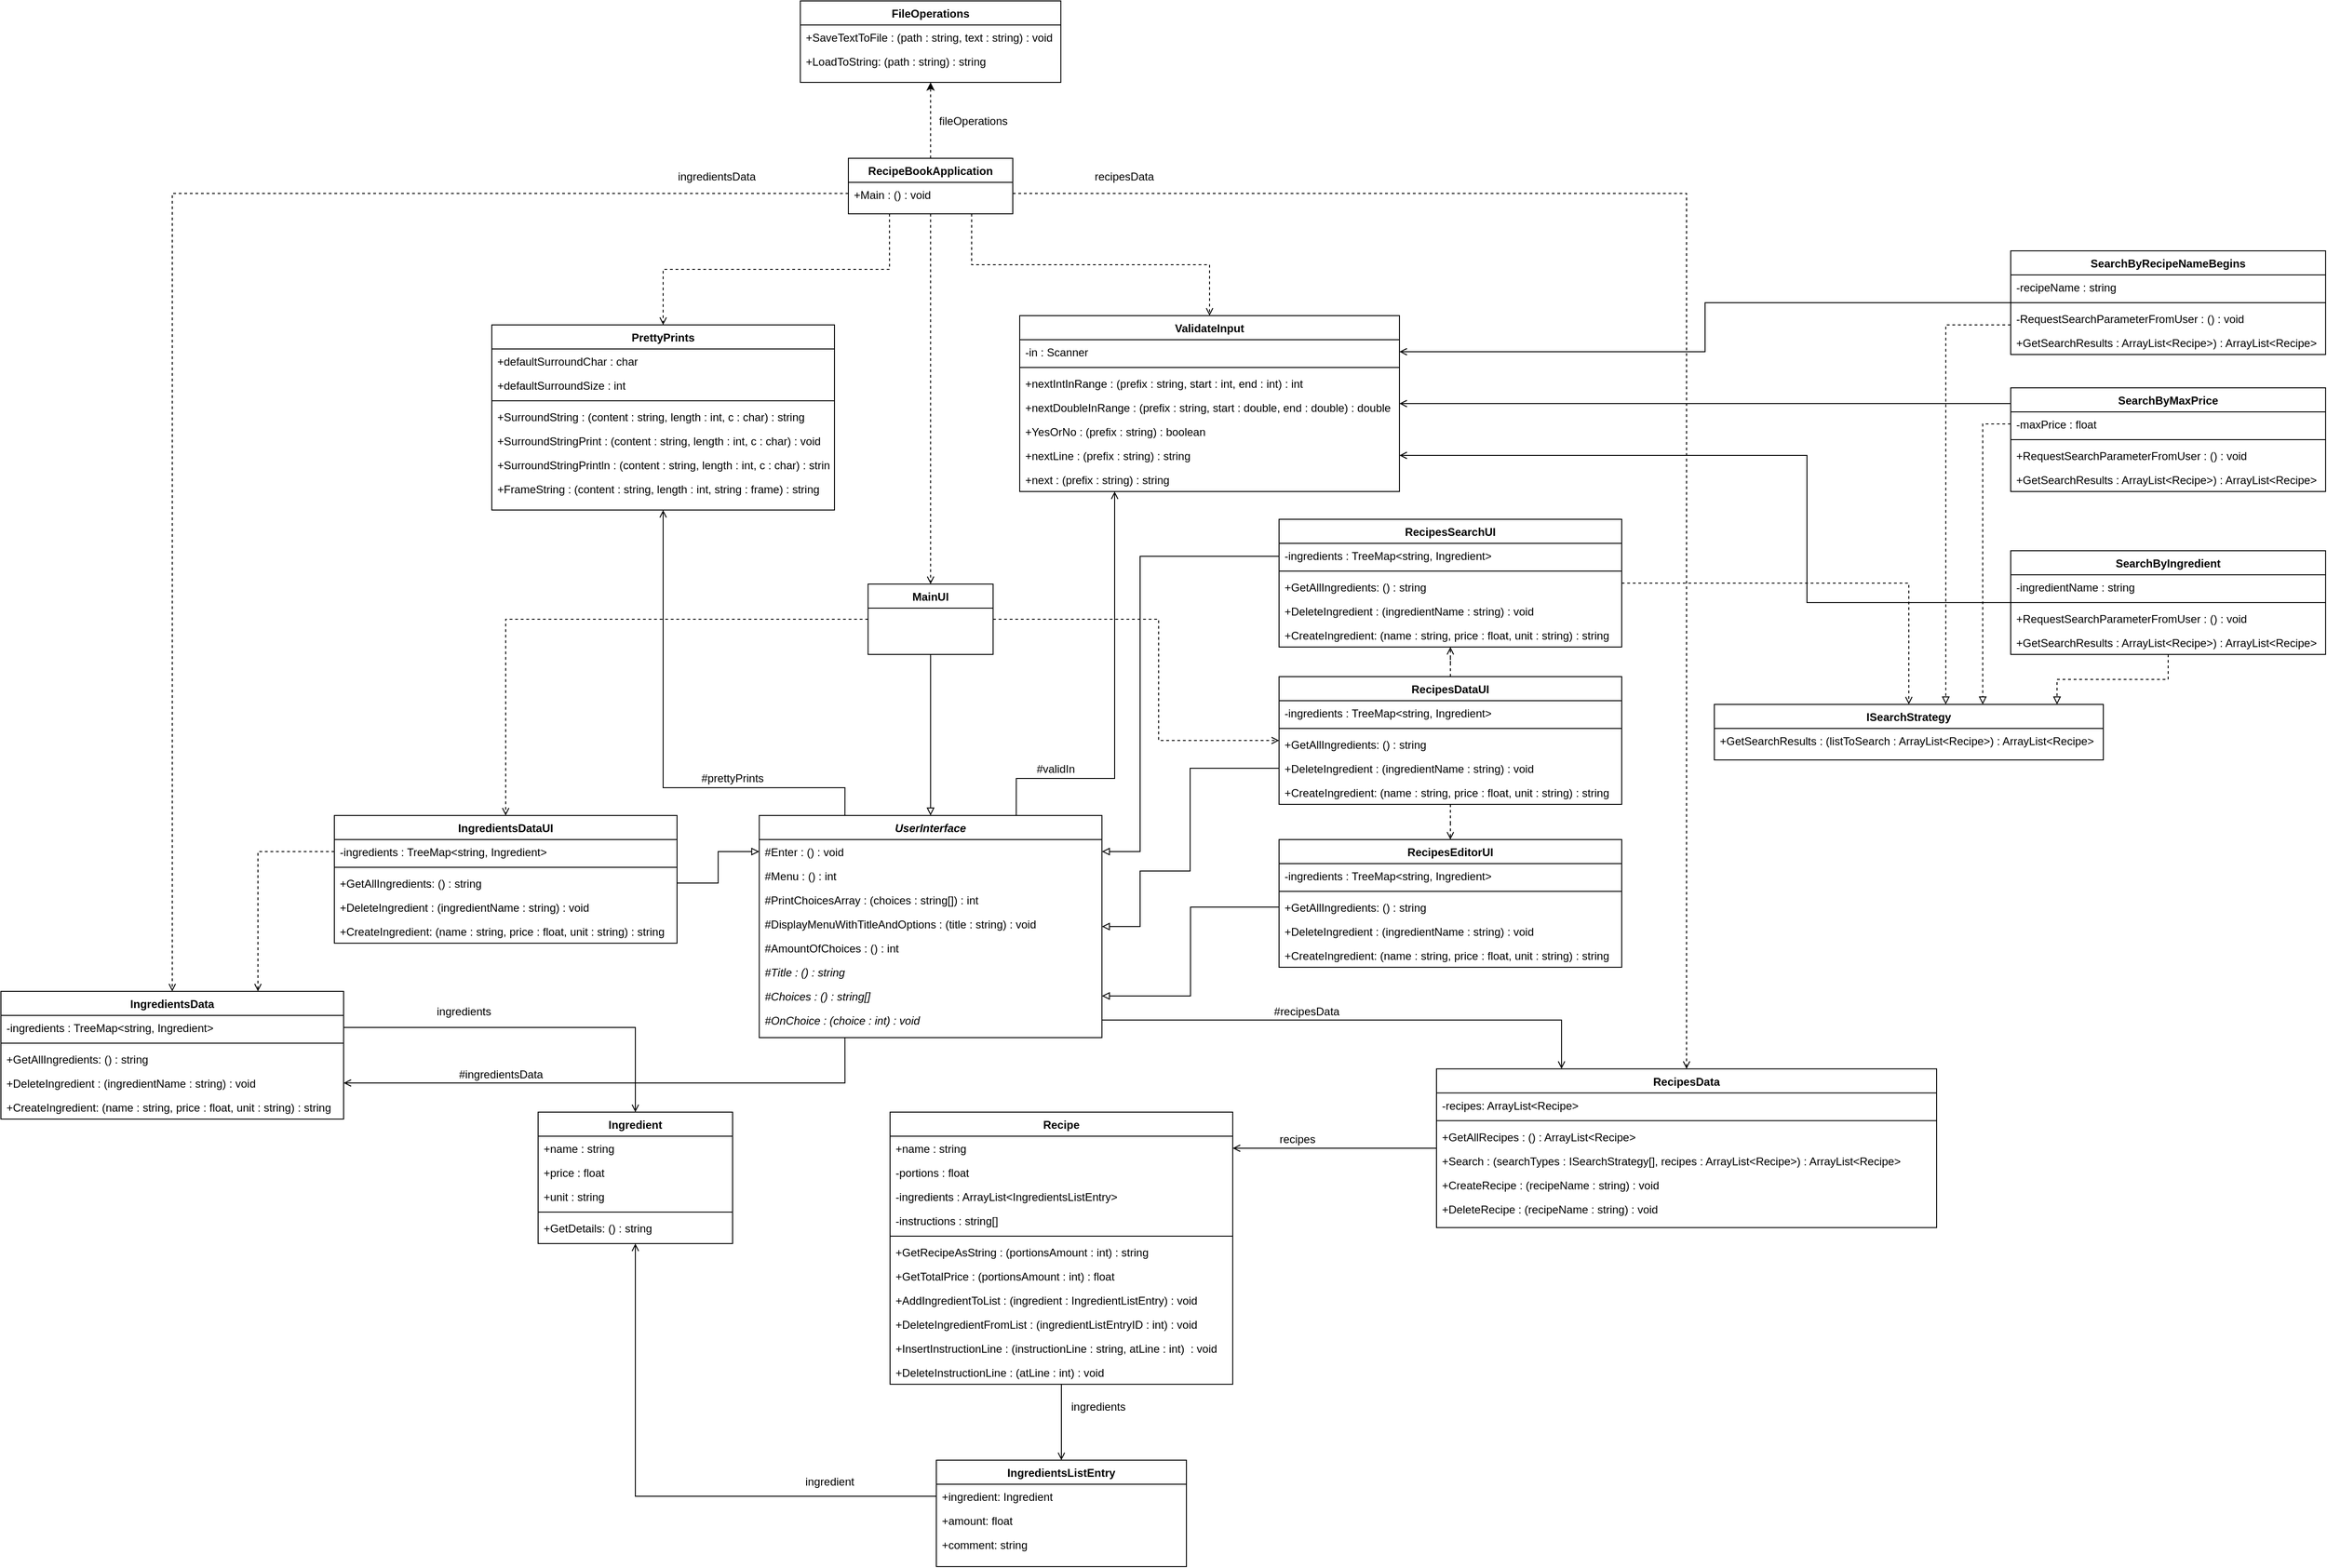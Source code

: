 <mxfile version="13.7.9" type="device"><diagram id="C5RBs43oDa-KdzZeNtuy" name="Page-1"><mxGraphModel dx="1673" dy="2136" grid="1" gridSize="10" guides="1" tooltips="1" connect="1" arrows="1" fold="1" page="1" pageScale="1" pageWidth="827" pageHeight="1169" math="0" shadow="0"><root><mxCell id="WIyWlLk6GJQsqaUBKTNV-0"/><mxCell id="WIyWlLk6GJQsqaUBKTNV-1" parent="WIyWlLk6GJQsqaUBKTNV-0"/><mxCell id="rEb_3e4cBhlZiOOhZE0I-47" style="edgeStyle=orthogonalEdgeStyle;rounded=0;orthogonalLoop=1;jettySize=auto;html=1;exitX=0;exitY=0.5;exitDx=0;exitDy=0;entryX=0.5;entryY=0;entryDx=0;entryDy=0;fontColor=#000000;endArrow=open;endFill=0;dashed=1;" parent="WIyWlLk6GJQsqaUBKTNV-1" source="rEb_3e4cBhlZiOOhZE0I-67" target="rEb_3e4cBhlZiOOhZE0I-20" edge="1"><mxGeometry relative="1" as="geometry"><mxPoint x="1442.5" y="-31" as="sourcePoint"/></mxGeometry></mxCell><mxCell id="rEb_3e4cBhlZiOOhZE0I-48" style="edgeStyle=orthogonalEdgeStyle;rounded=0;orthogonalLoop=1;jettySize=auto;html=1;exitX=1;exitY=0.5;exitDx=0;exitDy=0;entryX=0.5;entryY=0;entryDx=0;entryDy=0;fontColor=#000000;endArrow=open;endFill=0;dashed=1;" parent="WIyWlLk6GJQsqaUBKTNV-1" source="rEb_3e4cBhlZiOOhZE0I-67" target="rEb_3e4cBhlZiOOhZE0I-28" edge="1"><mxGeometry relative="1" as="geometry"><mxPoint x="1882.5" y="-5" as="sourcePoint"/></mxGeometry></mxCell><mxCell id="rEb_3e4cBhlZiOOhZE0I-58" style="edgeStyle=orthogonalEdgeStyle;rounded=0;orthogonalLoop=1;jettySize=auto;html=1;exitX=0.5;exitY=1;exitDx=0;exitDy=0;fontColor=#000000;entryX=0.5;entryY=0;entryDx=0;entryDy=0;endArrow=open;endFill=0;" parent="WIyWlLk6GJQsqaUBKTNV-1" source="rEb_3e4cBhlZiOOhZE0I-37" target="rEb_3e4cBhlZiOOhZE0I-50" edge="1"><mxGeometry relative="1" as="geometry"><mxPoint x="1780.235" y="1242" as="targetPoint"/></mxGeometry></mxCell><mxCell id="rEb_3e4cBhlZiOOhZE0I-59" style="edgeStyle=orthogonalEdgeStyle;rounded=0;orthogonalLoop=1;jettySize=auto;html=1;exitX=0;exitY=0.5;exitDx=0;exitDy=0;entryX=0.5;entryY=1;entryDx=0;entryDy=0;fontColor=#000000;endArrow=open;endFill=0;" parent="WIyWlLk6GJQsqaUBKTNV-1" source="rEb_3e4cBhlZiOOhZE0I-51" target="rEb_3e4cBhlZiOOhZE0I-11" edge="1"><mxGeometry relative="1" as="geometry"/></mxCell><mxCell id="rEb_3e4cBhlZiOOhZE0I-60" style="edgeStyle=orthogonalEdgeStyle;rounded=0;orthogonalLoop=1;jettySize=auto;html=1;entryX=1;entryY=0.5;entryDx=0;entryDy=0;fontColor=#000000;endArrow=open;endFill=0;exitX=0;exitY=0.5;exitDx=0;exitDy=0;" parent="WIyWlLk6GJQsqaUBKTNV-1" source="rEb_3e4cBhlZiOOhZE0I-28" target="rEb_3e4cBhlZiOOhZE0I-38" edge="1"><mxGeometry relative="1" as="geometry"><mxPoint x="2130" y="1010" as="sourcePoint"/><mxPoint x="2065" y="907.5" as="targetPoint"/></mxGeometry></mxCell><mxCell id="rEb_3e4cBhlZiOOhZE0I-70" value="recipesData" style="text;html=1;strokeColor=none;fillColor=none;align=center;verticalAlign=middle;whiteSpace=wrap;rounded=0;fontColor=#000000;" parent="WIyWlLk6GJQsqaUBKTNV-1" vertex="1"><mxGeometry x="1852.5" y="-50" width="40" height="20" as="geometry"/></mxCell><mxCell id="rEb_3e4cBhlZiOOhZE0I-71" value="ingredientsData" style="text;html=1;strokeColor=none;fillColor=none;align=center;verticalAlign=middle;whiteSpace=wrap;rounded=0;fontColor=#000000;" parent="WIyWlLk6GJQsqaUBKTNV-1" vertex="1"><mxGeometry x="1412.5" y="-50" width="40" height="20" as="geometry"/></mxCell><mxCell id="rEb_3e4cBhlZiOOhZE0I-72" style="edgeStyle=orthogonalEdgeStyle;rounded=0;orthogonalLoop=1;jettySize=auto;html=1;exitX=1;exitY=0.5;exitDx=0;exitDy=0;entryX=0.5;entryY=0;entryDx=0;entryDy=0;fontColor=#000000;endArrow=open;endFill=0;" parent="WIyWlLk6GJQsqaUBKTNV-1" source="rEb_3e4cBhlZiOOhZE0I-21" target="rEb_3e4cBhlZiOOhZE0I-11" edge="1"><mxGeometry relative="1" as="geometry"/></mxCell><mxCell id="rEb_3e4cBhlZiOOhZE0I-73" value="ingredients" style="text;html=1;strokeColor=none;fillColor=none;align=center;verticalAlign=middle;whiteSpace=wrap;rounded=0;fontColor=#000000;" parent="WIyWlLk6GJQsqaUBKTNV-1" vertex="1"><mxGeometry x="1140" y="852" width="40" height="20" as="geometry"/></mxCell><mxCell id="rEb_3e4cBhlZiOOhZE0I-74" value="ingredient" style="text;html=1;strokeColor=none;fillColor=none;align=center;verticalAlign=middle;whiteSpace=wrap;rounded=0;fontColor=#000000;" parent="WIyWlLk6GJQsqaUBKTNV-1" vertex="1"><mxGeometry x="1535" y="1360" width="40" height="20" as="geometry"/></mxCell><mxCell id="rEb_3e4cBhlZiOOhZE0I-81" value="recipes" style="text;html=1;strokeColor=none;fillColor=none;align=center;verticalAlign=middle;whiteSpace=wrap;rounded=0;fontColor=#000000;" parent="WIyWlLk6GJQsqaUBKTNV-1" vertex="1"><mxGeometry x="2040" y="990" width="40" height="20" as="geometry"/></mxCell><mxCell id="rEb_3e4cBhlZiOOhZE0I-82" value="ingredients" style="text;html=1;strokeColor=none;fillColor=none;align=center;verticalAlign=middle;whiteSpace=wrap;rounded=0;fontColor=#000000;" parent="WIyWlLk6GJQsqaUBKTNV-1" vertex="1"><mxGeometry x="1825" y="1278.5" width="40" height="20" as="geometry"/></mxCell><mxCell id="rEb_3e4cBhlZiOOhZE0I-20" value="IngredientsData" style="swimlane;fontStyle=1;align=center;verticalAlign=top;childLayout=stackLayout;horizontal=1;startSize=26;horizontalStack=0;resizeParent=1;resizeLast=0;collapsible=1;marginBottom=0;rounded=0;shadow=0;strokeWidth=1;" parent="WIyWlLk6GJQsqaUBKTNV-1" vertex="1"><mxGeometry x="660" y="840" width="370" height="138" as="geometry"><mxRectangle x="230" y="140" width="160" height="26" as="alternateBounds"/></mxGeometry></mxCell><mxCell id="rEb_3e4cBhlZiOOhZE0I-21" value="-ingredients : TreeMap&lt;string, Ingredient&gt;" style="text;align=left;verticalAlign=top;spacingLeft=4;spacingRight=4;overflow=hidden;rotatable=0;points=[[0,0.5],[1,0.5]];portConstraint=eastwest;rounded=0;shadow=0;html=0;" parent="rEb_3e4cBhlZiOOhZE0I-20" vertex="1"><mxGeometry y="26" width="370" height="26" as="geometry"/></mxCell><mxCell id="rEb_3e4cBhlZiOOhZE0I-24" value="" style="line;html=1;strokeWidth=1;align=left;verticalAlign=middle;spacingTop=-1;spacingLeft=3;spacingRight=3;rotatable=0;labelPosition=right;points=[];portConstraint=eastwest;" parent="rEb_3e4cBhlZiOOhZE0I-20" vertex="1"><mxGeometry y="52" width="370" height="8" as="geometry"/></mxCell><mxCell id="rEb_3e4cBhlZiOOhZE0I-25" value="+GetAllIngredients: () : string" style="text;align=left;verticalAlign=top;spacingLeft=4;spacingRight=4;overflow=hidden;rotatable=0;points=[[0,0.5],[1,0.5]];portConstraint=eastwest;rounded=0;shadow=0;html=0;" parent="rEb_3e4cBhlZiOOhZE0I-20" vertex="1"><mxGeometry y="60" width="370" height="26" as="geometry"/></mxCell><mxCell id="rEb_3e4cBhlZiOOhZE0I-26" value="+DeleteIngredient : (ingredientName : string) : void" style="text;align=left;verticalAlign=top;spacingLeft=4;spacingRight=4;overflow=hidden;rotatable=0;points=[[0,0.5],[1,0.5]];portConstraint=eastwest;rounded=0;shadow=0;html=0;" parent="rEb_3e4cBhlZiOOhZE0I-20" vertex="1"><mxGeometry y="86" width="370" height="26" as="geometry"/></mxCell><mxCell id="1HIF1MYtjE7DCyzloHpC-0" value="+CreateIngredient: (name : string, price : float, unit : string) : string" style="text;align=left;verticalAlign=top;spacingLeft=4;spacingRight=4;overflow=hidden;rotatable=0;points=[[0,0.5],[1,0.5]];portConstraint=eastwest;rounded=0;shadow=0;html=0;" parent="rEb_3e4cBhlZiOOhZE0I-20" vertex="1"><mxGeometry y="112" width="370" height="26" as="geometry"/></mxCell><mxCell id="dzaVv9NhgaPEuRak2VGy-55" style="edgeStyle=orthogonalEdgeStyle;rounded=0;orthogonalLoop=1;jettySize=auto;html=1;exitX=0.5;exitY=0;exitDx=0;exitDy=0;entryX=0.5;entryY=1;entryDx=0;entryDy=0;dashed=1;" edge="1" parent="WIyWlLk6GJQsqaUBKTNV-1" source="rEb_3e4cBhlZiOOhZE0I-0" target="dzaVv9NhgaPEuRak2VGy-1"><mxGeometry relative="1" as="geometry"/></mxCell><mxCell id="dzaVv9NhgaPEuRak2VGy-57" style="edgeStyle=orthogonalEdgeStyle;rounded=0;orthogonalLoop=1;jettySize=auto;html=1;exitX=0.25;exitY=1;exitDx=0;exitDy=0;entryX=0.5;entryY=0;entryDx=0;entryDy=0;dashed=1;endArrow=open;endFill=0;" edge="1" parent="WIyWlLk6GJQsqaUBKTNV-1" source="rEb_3e4cBhlZiOOhZE0I-0" target="dzaVv9NhgaPEuRak2VGy-13"><mxGeometry relative="1" as="geometry"/></mxCell><mxCell id="dzaVv9NhgaPEuRak2VGy-58" style="edgeStyle=orthogonalEdgeStyle;rounded=0;orthogonalLoop=1;jettySize=auto;html=1;exitX=0.75;exitY=1;exitDx=0;exitDy=0;entryX=0.5;entryY=0;entryDx=0;entryDy=0;dashed=1;endArrow=open;endFill=0;" edge="1" parent="WIyWlLk6GJQsqaUBKTNV-1" source="rEb_3e4cBhlZiOOhZE0I-0" target="dzaVv9NhgaPEuRak2VGy-7"><mxGeometry relative="1" as="geometry"/></mxCell><mxCell id="dzaVv9NhgaPEuRak2VGy-61" style="edgeStyle=orthogonalEdgeStyle;rounded=0;orthogonalLoop=1;jettySize=auto;html=1;exitX=0.5;exitY=1;exitDx=0;exitDy=0;entryX=0.5;entryY=0;entryDx=0;entryDy=0;dashed=1;endArrow=open;endFill=0;" edge="1" parent="WIyWlLk6GJQsqaUBKTNV-1" source="rEb_3e4cBhlZiOOhZE0I-0" target="dzaVv9NhgaPEuRak2VGy-49"><mxGeometry relative="1" as="geometry"/></mxCell><mxCell id="rEb_3e4cBhlZiOOhZE0I-0" value="RecipeBookApplication" style="swimlane;fontStyle=1;align=center;verticalAlign=top;childLayout=stackLayout;horizontal=1;startSize=26;horizontalStack=0;resizeParent=1;resizeLast=0;collapsible=1;marginBottom=0;rounded=0;shadow=0;strokeWidth=1;" parent="WIyWlLk6GJQsqaUBKTNV-1" vertex="1"><mxGeometry x="1575" y="-60" width="177.5" height="60" as="geometry"><mxRectangle x="230" y="140" width="160" height="26" as="alternateBounds"/></mxGeometry></mxCell><mxCell id="rEb_3e4cBhlZiOOhZE0I-67" value="+Main : () : void" style="text;align=left;verticalAlign=top;spacingLeft=4;spacingRight=4;overflow=hidden;rotatable=0;points=[[0,0.5],[1,0.5]];portConstraint=eastwest;rounded=0;shadow=0;html=0;" parent="rEb_3e4cBhlZiOOhZE0I-0" vertex="1"><mxGeometry y="26" width="177.5" height="24" as="geometry"/></mxCell><mxCell id="dzaVv9NhgaPEuRak2VGy-1" value="FileOperations" style="swimlane;fontStyle=1;align=center;verticalAlign=top;childLayout=stackLayout;horizontal=1;startSize=26;horizontalStack=0;resizeParent=1;resizeLast=0;collapsible=1;marginBottom=0;rounded=0;shadow=0;strokeWidth=1;" vertex="1" parent="WIyWlLk6GJQsqaUBKTNV-1"><mxGeometry x="1523.13" y="-230" width="281.25" height="88" as="geometry"><mxRectangle x="230" y="140" width="160" height="26" as="alternateBounds"/></mxGeometry></mxCell><mxCell id="dzaVv9NhgaPEuRak2VGy-4" value="+SaveTextToFile : (path : string, text : string) : void" style="text;align=left;verticalAlign=top;spacingLeft=4;spacingRight=4;overflow=hidden;rotatable=0;points=[[0,0.5],[1,0.5]];portConstraint=eastwest;rounded=0;shadow=0;html=0;" vertex="1" parent="dzaVv9NhgaPEuRak2VGy-1"><mxGeometry y="26" width="281.25" height="26" as="geometry"/></mxCell><mxCell id="dzaVv9NhgaPEuRak2VGy-5" value="+LoadToString: (path : string) : string" style="text;align=left;verticalAlign=top;spacingLeft=4;spacingRight=4;overflow=hidden;rotatable=0;points=[[0,0.5],[1,0.5]];portConstraint=eastwest;rounded=0;shadow=0;html=0;" vertex="1" parent="dzaVv9NhgaPEuRak2VGy-1"><mxGeometry y="52" width="281.25" height="26" as="geometry"/></mxCell><mxCell id="dzaVv9NhgaPEuRak2VGy-56" value="fileOperations" style="text;html=1;strokeColor=none;fillColor=none;align=center;verticalAlign=middle;whiteSpace=wrap;rounded=0;fontColor=#000000;" vertex="1" parent="WIyWlLk6GJQsqaUBKTNV-1"><mxGeometry x="1690" y="-110" width="40" height="20" as="geometry"/></mxCell><mxCell id="dzaVv9NhgaPEuRak2VGy-13" value="PrettyPrints" style="swimlane;fontStyle=1;align=center;verticalAlign=top;childLayout=stackLayout;horizontal=1;startSize=26;horizontalStack=0;resizeParent=1;resizeLast=0;collapsible=1;marginBottom=0;rounded=0;shadow=0;strokeWidth=1;" vertex="1" parent="WIyWlLk6GJQsqaUBKTNV-1"><mxGeometry x="1190" y="120" width="370" height="200" as="geometry"><mxRectangle x="230" y="140" width="160" height="26" as="alternateBounds"/></mxGeometry></mxCell><mxCell id="dzaVv9NhgaPEuRak2VGy-97" value="+defaultSurroundChar : char" style="text;align=left;verticalAlign=top;spacingLeft=4;spacingRight=4;overflow=hidden;rotatable=0;points=[[0,0.5],[1,0.5]];portConstraint=eastwest;rounded=0;shadow=0;html=0;" vertex="1" parent="dzaVv9NhgaPEuRak2VGy-13"><mxGeometry y="26" width="370" height="26" as="geometry"/></mxCell><mxCell id="dzaVv9NhgaPEuRak2VGy-14" value="+defaultSurroundSize : int" style="text;align=left;verticalAlign=top;spacingLeft=4;spacingRight=4;overflow=hidden;rotatable=0;points=[[0,0.5],[1,0.5]];portConstraint=eastwest;rounded=0;shadow=0;html=0;" vertex="1" parent="dzaVv9NhgaPEuRak2VGy-13"><mxGeometry y="52" width="370" height="26" as="geometry"/></mxCell><mxCell id="dzaVv9NhgaPEuRak2VGy-15" value="" style="line;html=1;strokeWidth=1;align=left;verticalAlign=middle;spacingTop=-1;spacingLeft=3;spacingRight=3;rotatable=0;labelPosition=right;points=[];portConstraint=eastwest;" vertex="1" parent="dzaVv9NhgaPEuRak2VGy-13"><mxGeometry y="78" width="370" height="8" as="geometry"/></mxCell><mxCell id="dzaVv9NhgaPEuRak2VGy-16" value="+SurroundString : (content : string, length : int, c : char) : string" style="text;align=left;verticalAlign=top;spacingLeft=4;spacingRight=4;overflow=hidden;rotatable=0;points=[[0,0.5],[1,0.5]];portConstraint=eastwest;rounded=0;shadow=0;html=0;" vertex="1" parent="dzaVv9NhgaPEuRak2VGy-13"><mxGeometry y="86" width="370" height="26" as="geometry"/></mxCell><mxCell id="dzaVv9NhgaPEuRak2VGy-17" value="+SurroundStringPrint : (content : string, length : int, c : char) : void" style="text;align=left;verticalAlign=top;spacingLeft=4;spacingRight=4;overflow=hidden;rotatable=0;points=[[0,0.5],[1,0.5]];portConstraint=eastwest;rounded=0;shadow=0;html=0;" vertex="1" parent="dzaVv9NhgaPEuRak2VGy-13"><mxGeometry y="112" width="370" height="26" as="geometry"/></mxCell><mxCell id="dzaVv9NhgaPEuRak2VGy-18" value="+SurroundStringPrintln : (content : string, length : int, c : char) : string" style="text;align=left;verticalAlign=top;spacingLeft=4;spacingRight=4;overflow=hidden;rotatable=0;points=[[0,0.5],[1,0.5]];portConstraint=eastwest;rounded=0;shadow=0;html=0;" vertex="1" parent="dzaVv9NhgaPEuRak2VGy-13"><mxGeometry y="138" width="370" height="26" as="geometry"/></mxCell><mxCell id="dzaVv9NhgaPEuRak2VGy-98" value="+FrameString : (content : string, length : int, string : frame) : string" style="text;align=left;verticalAlign=top;spacingLeft=4;spacingRight=4;overflow=hidden;rotatable=0;points=[[0,0.5],[1,0.5]];portConstraint=eastwest;rounded=0;shadow=0;html=0;" vertex="1" parent="dzaVv9NhgaPEuRak2VGy-13"><mxGeometry y="164" width="370" height="26" as="geometry"/></mxCell><mxCell id="dzaVv9NhgaPEuRak2VGy-62" style="edgeStyle=orthogonalEdgeStyle;rounded=0;orthogonalLoop=1;jettySize=auto;html=1;entryX=0.5;entryY=0;entryDx=0;entryDy=0;endArrow=block;endFill=0;" edge="1" parent="WIyWlLk6GJQsqaUBKTNV-1" source="dzaVv9NhgaPEuRak2VGy-49" target="dzaVv9NhgaPEuRak2VGy-19"><mxGeometry relative="1" as="geometry"/></mxCell><mxCell id="dzaVv9NhgaPEuRak2VGy-70" style="edgeStyle=orthogonalEdgeStyle;rounded=0;orthogonalLoop=1;jettySize=auto;html=1;exitX=0.25;exitY=0;exitDx=0;exitDy=0;entryX=0.5;entryY=1;entryDx=0;entryDy=0;endArrow=open;endFill=0;" edge="1" parent="WIyWlLk6GJQsqaUBKTNV-1" source="dzaVv9NhgaPEuRak2VGy-19" target="dzaVv9NhgaPEuRak2VGy-13"><mxGeometry relative="1" as="geometry"><Array as="points"><mxPoint x="1571" y="620"/><mxPoint x="1375" y="620"/></Array></mxGeometry></mxCell><mxCell id="dzaVv9NhgaPEuRak2VGy-72" style="edgeStyle=orthogonalEdgeStyle;rounded=0;orthogonalLoop=1;jettySize=auto;html=1;exitX=0.75;exitY=0;exitDx=0;exitDy=0;entryX=0.25;entryY=1;entryDx=0;entryDy=0;endArrow=open;endFill=0;" edge="1" parent="WIyWlLk6GJQsqaUBKTNV-1" source="dzaVv9NhgaPEuRak2VGy-19" target="dzaVv9NhgaPEuRak2VGy-7"><mxGeometry relative="1" as="geometry"><Array as="points"><mxPoint x="1756" y="610"/><mxPoint x="1862" y="610"/></Array></mxGeometry></mxCell><mxCell id="dzaVv9NhgaPEuRak2VGy-92" style="edgeStyle=orthogonalEdgeStyle;rounded=0;orthogonalLoop=1;jettySize=auto;html=1;exitX=0.25;exitY=1;exitDx=0;exitDy=0;entryX=1;entryY=0.5;entryDx=0;entryDy=0;endArrow=open;endFill=0;" edge="1" parent="WIyWlLk6GJQsqaUBKTNV-1" source="dzaVv9NhgaPEuRak2VGy-19" target="rEb_3e4cBhlZiOOhZE0I-26"><mxGeometry relative="1" as="geometry"/></mxCell><mxCell id="dzaVv9NhgaPEuRak2VGy-19" value="UserInterface" style="swimlane;fontStyle=3;align=center;verticalAlign=top;childLayout=stackLayout;horizontal=1;startSize=26;horizontalStack=0;resizeParent=1;resizeLast=0;collapsible=1;marginBottom=0;rounded=0;shadow=0;strokeWidth=1;" vertex="1" parent="WIyWlLk6GJQsqaUBKTNV-1"><mxGeometry x="1478.75" y="650" width="370" height="240" as="geometry"><mxRectangle x="230" y="140" width="160" height="26" as="alternateBounds"/></mxGeometry></mxCell><mxCell id="dzaVv9NhgaPEuRak2VGy-22" value="#Enter : () : void" style="text;align=left;verticalAlign=top;spacingLeft=4;spacingRight=4;overflow=hidden;rotatable=0;points=[[0,0.5],[1,0.5]];portConstraint=eastwest;rounded=0;shadow=0;html=0;" vertex="1" parent="dzaVv9NhgaPEuRak2VGy-19"><mxGeometry y="26" width="370" height="26" as="geometry"/></mxCell><mxCell id="dzaVv9NhgaPEuRak2VGy-87" value="#Menu : () : int" style="text;align=left;verticalAlign=top;spacingLeft=4;spacingRight=4;overflow=hidden;rotatable=0;points=[[0,0.5],[1,0.5]];portConstraint=eastwest;rounded=0;shadow=0;html=0;" vertex="1" parent="dzaVv9NhgaPEuRak2VGy-19"><mxGeometry y="52" width="370" height="26" as="geometry"/></mxCell><mxCell id="dzaVv9NhgaPEuRak2VGy-86" value="#PrintChoicesArray : (choices : string[]) : int" style="text;align=left;verticalAlign=top;spacingLeft=4;spacingRight=4;overflow=hidden;rotatable=0;points=[[0,0.5],[1,0.5]];portConstraint=eastwest;rounded=0;shadow=0;html=0;" vertex="1" parent="dzaVv9NhgaPEuRak2VGy-19"><mxGeometry y="78" width="370" height="26" as="geometry"/></mxCell><mxCell id="dzaVv9NhgaPEuRak2VGy-89" value="#DisplayMenuWithTitleAndOptions : (title : string) : void" style="text;align=left;verticalAlign=top;spacingLeft=4;spacingRight=4;overflow=hidden;rotatable=0;points=[[0,0.5],[1,0.5]];portConstraint=eastwest;rounded=0;shadow=0;html=0;" vertex="1" parent="dzaVv9NhgaPEuRak2VGy-19"><mxGeometry y="104" width="370" height="26" as="geometry"/></mxCell><mxCell id="dzaVv9NhgaPEuRak2VGy-90" value="#AmountOfChoices : () : int" style="text;align=left;verticalAlign=top;spacingLeft=4;spacingRight=4;overflow=hidden;rotatable=0;points=[[0,0.5],[1,0.5]];portConstraint=eastwest;rounded=0;shadow=0;html=0;" vertex="1" parent="dzaVv9NhgaPEuRak2VGy-19"><mxGeometry y="130" width="370" height="26" as="geometry"/></mxCell><mxCell id="dzaVv9NhgaPEuRak2VGy-88" value="#Title : () : string" style="text;align=left;verticalAlign=top;spacingLeft=4;spacingRight=4;overflow=hidden;rotatable=0;points=[[0,0.5],[1,0.5]];portConstraint=eastwest;rounded=0;shadow=0;html=0;fontStyle=2" vertex="1" parent="dzaVv9NhgaPEuRak2VGy-19"><mxGeometry y="156" width="370" height="26" as="geometry"/></mxCell><mxCell id="dzaVv9NhgaPEuRak2VGy-23" value="#Choices : () : string[]" style="text;align=left;verticalAlign=top;spacingLeft=4;spacingRight=4;overflow=hidden;rotatable=0;points=[[0,0.5],[1,0.5]];portConstraint=eastwest;rounded=0;shadow=0;html=0;fontStyle=2" vertex="1" parent="dzaVv9NhgaPEuRak2VGy-19"><mxGeometry y="182" width="370" height="26" as="geometry"/></mxCell><mxCell id="dzaVv9NhgaPEuRak2VGy-24" value="#OnChoice : (choice : int) : void" style="text;align=left;verticalAlign=top;spacingLeft=4;spacingRight=4;overflow=hidden;rotatable=0;points=[[0,0.5],[1,0.5]];portConstraint=eastwest;rounded=0;shadow=0;html=0;fontStyle=2" vertex="1" parent="dzaVv9NhgaPEuRak2VGy-19"><mxGeometry y="208" width="370" height="26" as="geometry"/></mxCell><mxCell id="dzaVv9NhgaPEuRak2VGy-64" style="edgeStyle=orthogonalEdgeStyle;rounded=0;orthogonalLoop=1;jettySize=auto;html=1;exitX=1;exitY=0.5;exitDx=0;exitDy=0;entryX=0;entryY=0.5;entryDx=0;entryDy=0;endArrow=block;endFill=0;" edge="1" parent="WIyWlLk6GJQsqaUBKTNV-1" source="dzaVv9NhgaPEuRak2VGy-28" target="dzaVv9NhgaPEuRak2VGy-22"><mxGeometry relative="1" as="geometry"/></mxCell><mxCell id="dzaVv9NhgaPEuRak2VGy-65" style="edgeStyle=orthogonalEdgeStyle;rounded=0;orthogonalLoop=1;jettySize=auto;html=1;entryX=1;entryY=0.5;entryDx=0;entryDy=0;endArrow=block;endFill=0;exitX=0;exitY=0.25;exitDx=0;exitDy=0;" edge="1" parent="WIyWlLk6GJQsqaUBKTNV-1" source="dzaVv9NhgaPEuRak2VGy-43"><mxGeometry relative="1" as="geometry"><mxPoint x="1848.75" y="689" as="targetPoint"/><Array as="points"><mxPoint x="2040" y="370"/><mxPoint x="1890" y="370"/><mxPoint x="1890" y="689"/></Array></mxGeometry></mxCell><mxCell id="dzaVv9NhgaPEuRak2VGy-66" style="edgeStyle=orthogonalEdgeStyle;rounded=0;orthogonalLoop=1;jettySize=auto;html=1;endArrow=block;endFill=0;entryX=1;entryY=0.5;entryDx=0;entryDy=0;" edge="1" parent="WIyWlLk6GJQsqaUBKTNV-1" source="dzaVv9NhgaPEuRak2VGy-35" target="dzaVv9NhgaPEuRak2VGy-19"><mxGeometry relative="1" as="geometry"><mxPoint x="1870" y="730" as="targetPoint"/><Array as="points"><mxPoint x="1944" y="599"/><mxPoint x="1944" y="710"/><mxPoint x="1890" y="710"/><mxPoint x="1890" y="770"/></Array></mxGeometry></mxCell><mxCell id="dzaVv9NhgaPEuRak2VGy-67" style="edgeStyle=orthogonalEdgeStyle;rounded=0;orthogonalLoop=1;jettySize=auto;html=1;exitX=0;exitY=0.5;exitDx=0;exitDy=0;entryX=1;entryY=0.5;entryDx=0;entryDy=0;endArrow=block;endFill=0;" edge="1" parent="WIyWlLk6GJQsqaUBKTNV-1" source="dzaVv9NhgaPEuRak2VGy-40" target="dzaVv9NhgaPEuRak2VGy-23"><mxGeometry relative="1" as="geometry"/></mxCell><mxCell id="dzaVv9NhgaPEuRak2VGy-25" value="IngredientsDataUI" style="swimlane;fontStyle=1;align=center;verticalAlign=top;childLayout=stackLayout;horizontal=1;startSize=26;horizontalStack=0;resizeParent=1;resizeLast=0;collapsible=1;marginBottom=0;rounded=0;shadow=0;strokeWidth=1;" vertex="1" parent="WIyWlLk6GJQsqaUBKTNV-1"><mxGeometry x="1020" y="650" width="370" height="138" as="geometry"><mxRectangle x="230" y="140" width="160" height="26" as="alternateBounds"/></mxGeometry></mxCell><mxCell id="dzaVv9NhgaPEuRak2VGy-26" value="-ingredients : TreeMap&lt;string, Ingredient&gt;" style="text;align=left;verticalAlign=top;spacingLeft=4;spacingRight=4;overflow=hidden;rotatable=0;points=[[0,0.5],[1,0.5]];portConstraint=eastwest;rounded=0;shadow=0;html=0;" vertex="1" parent="dzaVv9NhgaPEuRak2VGy-25"><mxGeometry y="26" width="370" height="26" as="geometry"/></mxCell><mxCell id="dzaVv9NhgaPEuRak2VGy-27" value="" style="line;html=1;strokeWidth=1;align=left;verticalAlign=middle;spacingTop=-1;spacingLeft=3;spacingRight=3;rotatable=0;labelPosition=right;points=[];portConstraint=eastwest;" vertex="1" parent="dzaVv9NhgaPEuRak2VGy-25"><mxGeometry y="52" width="370" height="8" as="geometry"/></mxCell><mxCell id="dzaVv9NhgaPEuRak2VGy-28" value="+GetAllIngredients: () : string" style="text;align=left;verticalAlign=top;spacingLeft=4;spacingRight=4;overflow=hidden;rotatable=0;points=[[0,0.5],[1,0.5]];portConstraint=eastwest;rounded=0;shadow=0;html=0;" vertex="1" parent="dzaVv9NhgaPEuRak2VGy-25"><mxGeometry y="60" width="370" height="26" as="geometry"/></mxCell><mxCell id="dzaVv9NhgaPEuRak2VGy-29" value="+DeleteIngredient : (ingredientName : string) : void" style="text;align=left;verticalAlign=top;spacingLeft=4;spacingRight=4;overflow=hidden;rotatable=0;points=[[0,0.5],[1,0.5]];portConstraint=eastwest;rounded=0;shadow=0;html=0;" vertex="1" parent="dzaVv9NhgaPEuRak2VGy-25"><mxGeometry y="86" width="370" height="26" as="geometry"/></mxCell><mxCell id="dzaVv9NhgaPEuRak2VGy-30" value="+CreateIngredient: (name : string, price : float, unit : string) : string" style="text;align=left;verticalAlign=top;spacingLeft=4;spacingRight=4;overflow=hidden;rotatable=0;points=[[0,0.5],[1,0.5]];portConstraint=eastwest;rounded=0;shadow=0;html=0;" vertex="1" parent="dzaVv9NhgaPEuRak2VGy-25"><mxGeometry y="112" width="370" height="26" as="geometry"/></mxCell><mxCell id="dzaVv9NhgaPEuRak2VGy-80" style="edgeStyle=orthogonalEdgeStyle;rounded=0;orthogonalLoop=1;jettySize=auto;html=1;dashed=1;endArrow=open;endFill=0;entryX=0;entryY=0.5;entryDx=0;entryDy=0;exitX=1;exitY=0.5;exitDx=0;exitDy=0;" edge="1" parent="WIyWlLk6GJQsqaUBKTNV-1" source="dzaVv9NhgaPEuRak2VGy-49" target="dzaVv9NhgaPEuRak2VGy-31"><mxGeometry relative="1" as="geometry"><mxPoint x="1695" y="392" as="sourcePoint"/><mxPoint x="1970" y="550" as="targetPoint"/><Array as="points"><mxPoint x="1910" y="438"/><mxPoint x="1910" y="569"/></Array></mxGeometry></mxCell><mxCell id="dzaVv9NhgaPEuRak2VGy-74" value="#prettyPrints" style="text;html=1;strokeColor=none;fillColor=none;align=center;verticalAlign=middle;whiteSpace=wrap;rounded=0;fontColor=#000000;" vertex="1" parent="WIyWlLk6GJQsqaUBKTNV-1"><mxGeometry x="1400" y="600" width="100" height="20" as="geometry"/></mxCell><mxCell id="dzaVv9NhgaPEuRak2VGy-75" value="#validIn" style="text;html=1;strokeColor=none;fillColor=none;align=center;verticalAlign=middle;whiteSpace=wrap;rounded=0;fontColor=#000000;" vertex="1" parent="WIyWlLk6GJQsqaUBKTNV-1"><mxGeometry x="1748.75" y="590" width="100" height="20" as="geometry"/></mxCell><mxCell id="dzaVv9NhgaPEuRak2VGy-77" style="edgeStyle=orthogonalEdgeStyle;rounded=0;orthogonalLoop=1;jettySize=auto;html=1;entryX=0.5;entryY=0;entryDx=0;entryDy=0;dashed=1;endArrow=open;endFill=0;exitX=0;exitY=0.5;exitDx=0;exitDy=0;" edge="1" parent="WIyWlLk6GJQsqaUBKTNV-1" source="dzaVv9NhgaPEuRak2VGy-49" target="dzaVv9NhgaPEuRak2VGy-25"><mxGeometry relative="1" as="geometry"><mxPoint x="1490" y="459" as="sourcePoint"/></mxGeometry></mxCell><mxCell id="dzaVv9NhgaPEuRak2VGy-82" style="edgeStyle=orthogonalEdgeStyle;rounded=0;orthogonalLoop=1;jettySize=auto;html=1;entryX=0.5;entryY=0;entryDx=0;entryDy=0;dashed=1;endArrow=open;endFill=0;" edge="1" parent="WIyWlLk6GJQsqaUBKTNV-1" source="dzaVv9NhgaPEuRak2VGy-43" target="rEb_3e4cBhlZiOOhZE0I-84"><mxGeometry relative="1" as="geometry"/></mxCell><mxCell id="dzaVv9NhgaPEuRak2VGy-81" style="edgeStyle=orthogonalEdgeStyle;rounded=0;orthogonalLoop=1;jettySize=auto;html=1;entryX=0.5;entryY=1;entryDx=0;entryDy=0;dashed=1;endArrow=open;endFill=0;" edge="1" parent="WIyWlLk6GJQsqaUBKTNV-1" source="dzaVv9NhgaPEuRak2VGy-31" target="dzaVv9NhgaPEuRak2VGy-43"><mxGeometry relative="1" as="geometry"/></mxCell><mxCell id="dzaVv9NhgaPEuRak2VGy-84" style="edgeStyle=orthogonalEdgeStyle;rounded=0;orthogonalLoop=1;jettySize=auto;html=1;entryX=0.5;entryY=0;entryDx=0;entryDy=0;dashed=1;endArrow=open;endFill=0;" edge="1" parent="WIyWlLk6GJQsqaUBKTNV-1" source="dzaVv9NhgaPEuRak2VGy-31" target="dzaVv9NhgaPEuRak2VGy-37"><mxGeometry relative="1" as="geometry"/></mxCell><mxCell id="dzaVv9NhgaPEuRak2VGy-85" style="edgeStyle=orthogonalEdgeStyle;rounded=0;orthogonalLoop=1;jettySize=auto;html=1;entryX=0.75;entryY=0;entryDx=0;entryDy=0;dashed=1;endArrow=open;endFill=0;" edge="1" parent="WIyWlLk6GJQsqaUBKTNV-1" source="dzaVv9NhgaPEuRak2VGy-26" target="rEb_3e4cBhlZiOOhZE0I-20"><mxGeometry relative="1" as="geometry"/></mxCell><mxCell id="rEb_3e4cBhlZiOOhZE0I-84" value="ISearchStrategy" style="swimlane;fontStyle=1;align=center;verticalAlign=top;childLayout=stackLayout;horizontal=1;startSize=26;horizontalStack=0;resizeParent=1;resizeLast=0;collapsible=1;marginBottom=0;rounded=0;shadow=0;strokeWidth=1;" parent="WIyWlLk6GJQsqaUBKTNV-1" vertex="1"><mxGeometry x="2510" y="530" width="420" height="60" as="geometry"><mxRectangle x="230" y="140" width="160" height="26" as="alternateBounds"/></mxGeometry></mxCell><mxCell id="rEb_3e4cBhlZiOOhZE0I-101" value="+GetSearchResults : (listToSearch : ArrayList&lt;Recipe&gt;) : ArrayList&lt;Recipe&gt;" style="text;align=left;verticalAlign=top;spacingLeft=4;spacingRight=4;overflow=hidden;rotatable=0;points=[[0,0.5],[1,0.5]];portConstraint=eastwest;rounded=0;shadow=0;html=0;" parent="rEb_3e4cBhlZiOOhZE0I-84" vertex="1"><mxGeometry y="26" width="420" height="26" as="geometry"/></mxCell><mxCell id="dzaVv9NhgaPEuRak2VGy-37" value="RecipesEditorUI" style="swimlane;fontStyle=1;align=center;verticalAlign=top;childLayout=stackLayout;horizontal=1;startSize=26;horizontalStack=0;resizeParent=1;resizeLast=0;collapsible=1;marginBottom=0;rounded=0;shadow=0;strokeWidth=1;" vertex="1" parent="WIyWlLk6GJQsqaUBKTNV-1"><mxGeometry x="2040" y="676" width="370" height="138" as="geometry"><mxRectangle x="230" y="140" width="160" height="26" as="alternateBounds"/></mxGeometry></mxCell><mxCell id="dzaVv9NhgaPEuRak2VGy-38" value="-ingredients : TreeMap&lt;string, Ingredient&gt;" style="text;align=left;verticalAlign=top;spacingLeft=4;spacingRight=4;overflow=hidden;rotatable=0;points=[[0,0.5],[1,0.5]];portConstraint=eastwest;rounded=0;shadow=0;html=0;" vertex="1" parent="dzaVv9NhgaPEuRak2VGy-37"><mxGeometry y="26" width="370" height="26" as="geometry"/></mxCell><mxCell id="dzaVv9NhgaPEuRak2VGy-39" value="" style="line;html=1;strokeWidth=1;align=left;verticalAlign=middle;spacingTop=-1;spacingLeft=3;spacingRight=3;rotatable=0;labelPosition=right;points=[];portConstraint=eastwest;" vertex="1" parent="dzaVv9NhgaPEuRak2VGy-37"><mxGeometry y="52" width="370" height="8" as="geometry"/></mxCell><mxCell id="dzaVv9NhgaPEuRak2VGy-40" value="+GetAllIngredients: () : string" style="text;align=left;verticalAlign=top;spacingLeft=4;spacingRight=4;overflow=hidden;rotatable=0;points=[[0,0.5],[1,0.5]];portConstraint=eastwest;rounded=0;shadow=0;html=0;" vertex="1" parent="dzaVv9NhgaPEuRak2VGy-37"><mxGeometry y="60" width="370" height="26" as="geometry"/></mxCell><mxCell id="dzaVv9NhgaPEuRak2VGy-41" value="+DeleteIngredient : (ingredientName : string) : void" style="text;align=left;verticalAlign=top;spacingLeft=4;spacingRight=4;overflow=hidden;rotatable=0;points=[[0,0.5],[1,0.5]];portConstraint=eastwest;rounded=0;shadow=0;html=0;" vertex="1" parent="dzaVv9NhgaPEuRak2VGy-37"><mxGeometry y="86" width="370" height="26" as="geometry"/></mxCell><mxCell id="dzaVv9NhgaPEuRak2VGy-42" value="+CreateIngredient: (name : string, price : float, unit : string) : string" style="text;align=left;verticalAlign=top;spacingLeft=4;spacingRight=4;overflow=hidden;rotatable=0;points=[[0,0.5],[1,0.5]];portConstraint=eastwest;rounded=0;shadow=0;html=0;" vertex="1" parent="dzaVv9NhgaPEuRak2VGy-37"><mxGeometry y="112" width="370" height="26" as="geometry"/></mxCell><mxCell id="dzaVv9NhgaPEuRak2VGy-43" value="RecipesSearchUI" style="swimlane;fontStyle=1;align=center;verticalAlign=top;childLayout=stackLayout;horizontal=1;startSize=26;horizontalStack=0;resizeParent=1;resizeLast=0;collapsible=1;marginBottom=0;rounded=0;shadow=0;strokeWidth=1;" vertex="1" parent="WIyWlLk6GJQsqaUBKTNV-1"><mxGeometry x="2040" y="330" width="370" height="138" as="geometry"><mxRectangle x="1988" y="350" width="160" height="26" as="alternateBounds"/></mxGeometry></mxCell><mxCell id="dzaVv9NhgaPEuRak2VGy-44" value="-ingredients : TreeMap&lt;string, Ingredient&gt;" style="text;align=left;verticalAlign=top;spacingLeft=4;spacingRight=4;overflow=hidden;rotatable=0;points=[[0,0.5],[1,0.5]];portConstraint=eastwest;rounded=0;shadow=0;html=0;" vertex="1" parent="dzaVv9NhgaPEuRak2VGy-43"><mxGeometry y="26" width="370" height="26" as="geometry"/></mxCell><mxCell id="dzaVv9NhgaPEuRak2VGy-45" value="" style="line;html=1;strokeWidth=1;align=left;verticalAlign=middle;spacingTop=-1;spacingLeft=3;spacingRight=3;rotatable=0;labelPosition=right;points=[];portConstraint=eastwest;" vertex="1" parent="dzaVv9NhgaPEuRak2VGy-43"><mxGeometry y="52" width="370" height="8" as="geometry"/></mxCell><mxCell id="dzaVv9NhgaPEuRak2VGy-46" value="+GetAllIngredients: () : string" style="text;align=left;verticalAlign=top;spacingLeft=4;spacingRight=4;overflow=hidden;rotatable=0;points=[[0,0.5],[1,0.5]];portConstraint=eastwest;rounded=0;shadow=0;html=0;" vertex="1" parent="dzaVv9NhgaPEuRak2VGy-43"><mxGeometry y="60" width="370" height="26" as="geometry"/></mxCell><mxCell id="dzaVv9NhgaPEuRak2VGy-47" value="+DeleteIngredient : (ingredientName : string) : void" style="text;align=left;verticalAlign=top;spacingLeft=4;spacingRight=4;overflow=hidden;rotatable=0;points=[[0,0.5],[1,0.5]];portConstraint=eastwest;rounded=0;shadow=0;html=0;" vertex="1" parent="dzaVv9NhgaPEuRak2VGy-43"><mxGeometry y="86" width="370" height="26" as="geometry"/></mxCell><mxCell id="dzaVv9NhgaPEuRak2VGy-48" value="+CreateIngredient: (name : string, price : float, unit : string) : string" style="text;align=left;verticalAlign=top;spacingLeft=4;spacingRight=4;overflow=hidden;rotatable=0;points=[[0,0.5],[1,0.5]];portConstraint=eastwest;rounded=0;shadow=0;html=0;" vertex="1" parent="dzaVv9NhgaPEuRak2VGy-43"><mxGeometry y="112" width="370" height="26" as="geometry"/></mxCell><mxCell id="dzaVv9NhgaPEuRak2VGy-31" value="RecipesDataUI" style="swimlane;fontStyle=1;align=center;verticalAlign=top;childLayout=stackLayout;horizontal=1;startSize=26;horizontalStack=0;resizeParent=1;resizeLast=0;collapsible=1;marginBottom=0;rounded=0;shadow=0;strokeWidth=1;" vertex="1" parent="WIyWlLk6GJQsqaUBKTNV-1"><mxGeometry x="2040" y="500" width="370" height="138" as="geometry"><mxRectangle x="230" y="140" width="160" height="26" as="alternateBounds"/></mxGeometry></mxCell><mxCell id="dzaVv9NhgaPEuRak2VGy-32" value="-ingredients : TreeMap&lt;string, Ingredient&gt;" style="text;align=left;verticalAlign=top;spacingLeft=4;spacingRight=4;overflow=hidden;rotatable=0;points=[[0,0.5],[1,0.5]];portConstraint=eastwest;rounded=0;shadow=0;html=0;" vertex="1" parent="dzaVv9NhgaPEuRak2VGy-31"><mxGeometry y="26" width="370" height="26" as="geometry"/></mxCell><mxCell id="dzaVv9NhgaPEuRak2VGy-33" value="" style="line;html=1;strokeWidth=1;align=left;verticalAlign=middle;spacingTop=-1;spacingLeft=3;spacingRight=3;rotatable=0;labelPosition=right;points=[];portConstraint=eastwest;" vertex="1" parent="dzaVv9NhgaPEuRak2VGy-31"><mxGeometry y="52" width="370" height="8" as="geometry"/></mxCell><mxCell id="dzaVv9NhgaPEuRak2VGy-34" value="+GetAllIngredients: () : string" style="text;align=left;verticalAlign=top;spacingLeft=4;spacingRight=4;overflow=hidden;rotatable=0;points=[[0,0.5],[1,0.5]];portConstraint=eastwest;rounded=0;shadow=0;html=0;" vertex="1" parent="dzaVv9NhgaPEuRak2VGy-31"><mxGeometry y="60" width="370" height="26" as="geometry"/></mxCell><mxCell id="dzaVv9NhgaPEuRak2VGy-35" value="+DeleteIngredient : (ingredientName : string) : void" style="text;align=left;verticalAlign=top;spacingLeft=4;spacingRight=4;overflow=hidden;rotatable=0;points=[[0,0.5],[1,0.5]];portConstraint=eastwest;rounded=0;shadow=0;html=0;" vertex="1" parent="dzaVv9NhgaPEuRak2VGy-31"><mxGeometry y="86" width="370" height="26" as="geometry"/></mxCell><mxCell id="dzaVv9NhgaPEuRak2VGy-36" value="+CreateIngredient: (name : string, price : float, unit : string) : string" style="text;align=left;verticalAlign=top;spacingLeft=4;spacingRight=4;overflow=hidden;rotatable=0;points=[[0,0.5],[1,0.5]];portConstraint=eastwest;rounded=0;shadow=0;html=0;" vertex="1" parent="dzaVv9NhgaPEuRak2VGy-31"><mxGeometry y="112" width="370" height="26" as="geometry"/></mxCell><mxCell id="rEb_3e4cBhlZiOOhZE0I-50" value="IngredientsListEntry" style="swimlane;fontStyle=1;align=center;verticalAlign=top;childLayout=stackLayout;horizontal=1;startSize=26;horizontalStack=0;resizeParent=1;resizeLast=0;collapsible=1;marginBottom=0;rounded=0;shadow=0;strokeWidth=1;" parent="WIyWlLk6GJQsqaUBKTNV-1" vertex="1"><mxGeometry x="1670" y="1346.5" width="270" height="115" as="geometry"><mxRectangle x="230" y="140" width="160" height="26" as="alternateBounds"/></mxGeometry></mxCell><mxCell id="rEb_3e4cBhlZiOOhZE0I-51" value="+ingredient: Ingredient" style="text;align=left;verticalAlign=top;spacingLeft=4;spacingRight=4;overflow=hidden;rotatable=0;points=[[0,0.5],[1,0.5]];portConstraint=eastwest;rounded=0;shadow=0;html=0;" parent="rEb_3e4cBhlZiOOhZE0I-50" vertex="1"><mxGeometry y="26" width="270" height="26" as="geometry"/></mxCell><mxCell id="rEb_3e4cBhlZiOOhZE0I-52" value="+amount: float" style="text;align=left;verticalAlign=top;spacingLeft=4;spacingRight=4;overflow=hidden;rotatable=0;points=[[0,0.5],[1,0.5]];portConstraint=eastwest;rounded=0;shadow=0;html=0;" parent="rEb_3e4cBhlZiOOhZE0I-50" vertex="1"><mxGeometry y="52" width="270" height="26" as="geometry"/></mxCell><mxCell id="rEb_3e4cBhlZiOOhZE0I-53" value="+comment: string" style="text;align=left;verticalAlign=top;spacingLeft=4;spacingRight=4;overflow=hidden;rotatable=0;points=[[0,0.5],[1,0.5]];portConstraint=eastwest;rounded=0;shadow=0;html=0;" parent="rEb_3e4cBhlZiOOhZE0I-50" vertex="1"><mxGeometry y="78" width="270" height="26" as="geometry"/></mxCell><mxCell id="rEb_3e4cBhlZiOOhZE0I-37" value="Recipe" style="swimlane;fontStyle=1;align=center;verticalAlign=top;childLayout=stackLayout;horizontal=1;startSize=26;horizontalStack=0;resizeParent=1;resizeLast=0;collapsible=1;marginBottom=0;rounded=0;shadow=0;strokeWidth=1;" parent="WIyWlLk6GJQsqaUBKTNV-1" vertex="1"><mxGeometry x="1620" y="970.5" width="370" height="294" as="geometry"><mxRectangle x="230" y="140" width="160" height="26" as="alternateBounds"/></mxGeometry></mxCell><mxCell id="rEb_3e4cBhlZiOOhZE0I-38" value="+name : string" style="text;align=left;verticalAlign=top;spacingLeft=4;spacingRight=4;overflow=hidden;rotatable=0;points=[[0,0.5],[1,0.5]];portConstraint=eastwest;rounded=0;shadow=0;html=0;" parent="rEb_3e4cBhlZiOOhZE0I-37" vertex="1"><mxGeometry y="26" width="370" height="26" as="geometry"/></mxCell><mxCell id="rEb_3e4cBhlZiOOhZE0I-39" value="-portions : float" style="text;align=left;verticalAlign=top;spacingLeft=4;spacingRight=4;overflow=hidden;rotatable=0;points=[[0,0.5],[1,0.5]];portConstraint=eastwest;rounded=0;shadow=0;html=0;" parent="rEb_3e4cBhlZiOOhZE0I-37" vertex="1"><mxGeometry y="52" width="370" height="26" as="geometry"/></mxCell><mxCell id="rEb_3e4cBhlZiOOhZE0I-49" value="-ingredients : ArrayList&lt;IngredientsListEntry&gt;" style="text;align=left;verticalAlign=top;spacingLeft=4;spacingRight=4;overflow=hidden;rotatable=0;points=[[0,0.5],[1,0.5]];portConstraint=eastwest;rounded=0;shadow=0;html=0;" parent="rEb_3e4cBhlZiOOhZE0I-37" vertex="1"><mxGeometry y="78" width="370" height="26" as="geometry"/></mxCell><mxCell id="rEb_3e4cBhlZiOOhZE0I-62" value="-instructions : string[]" style="text;align=left;verticalAlign=top;spacingLeft=4;spacingRight=4;overflow=hidden;rotatable=0;points=[[0,0.5],[1,0.5]];portConstraint=eastwest;rounded=0;shadow=0;html=0;" parent="rEb_3e4cBhlZiOOhZE0I-37" vertex="1"><mxGeometry y="104" width="370" height="26" as="geometry"/></mxCell><mxCell id="rEb_3e4cBhlZiOOhZE0I-41" value="" style="line;html=1;strokeWidth=1;align=left;verticalAlign=middle;spacingTop=-1;spacingLeft=3;spacingRight=3;rotatable=0;labelPosition=right;points=[];portConstraint=eastwest;fontColor=#FF0000;" parent="rEb_3e4cBhlZiOOhZE0I-37" vertex="1"><mxGeometry y="130" width="370" height="8" as="geometry"/></mxCell><mxCell id="rEb_3e4cBhlZiOOhZE0I-42" value="+GetRecipeAsString : (portionsAmount : int) : string" style="text;align=left;verticalAlign=top;spacingLeft=4;spacingRight=4;overflow=hidden;rotatable=0;points=[[0,0.5],[1,0.5]];portConstraint=eastwest;rounded=0;shadow=0;html=0;" parent="rEb_3e4cBhlZiOOhZE0I-37" vertex="1"><mxGeometry y="138" width="370" height="26" as="geometry"/></mxCell><mxCell id="rEb_3e4cBhlZiOOhZE0I-83" value="+GetTotalPrice : (portionsAmount : int) : float" style="text;align=left;verticalAlign=top;spacingLeft=4;spacingRight=4;overflow=hidden;rotatable=0;points=[[0,0.5],[1,0.5]];portConstraint=eastwest;rounded=0;shadow=0;html=0;" parent="rEb_3e4cBhlZiOOhZE0I-37" vertex="1"><mxGeometry y="164" width="370" height="26" as="geometry"/></mxCell><mxCell id="rEb_3e4cBhlZiOOhZE0I-77" value="+AddIngredientToList : (ingredient : IngredientListEntry) : void" style="text;align=left;verticalAlign=top;spacingLeft=4;spacingRight=4;overflow=hidden;rotatable=0;points=[[0,0.5],[1,0.5]];portConstraint=eastwest;rounded=0;shadow=0;html=0;" parent="rEb_3e4cBhlZiOOhZE0I-37" vertex="1"><mxGeometry y="190" width="370" height="26" as="geometry"/></mxCell><mxCell id="rEb_3e4cBhlZiOOhZE0I-78" value="+DeleteIngredientFromList : (ingredientListEntryID : int) : void" style="text;align=left;verticalAlign=top;spacingLeft=4;spacingRight=4;overflow=hidden;rotatable=0;points=[[0,0.5],[1,0.5]];portConstraint=eastwest;rounded=0;shadow=0;html=0;" parent="rEb_3e4cBhlZiOOhZE0I-37" vertex="1"><mxGeometry y="216" width="370" height="26" as="geometry"/></mxCell><mxCell id="rEb_3e4cBhlZiOOhZE0I-79" value="+InsertInstructionLine : (instructionLine : string, atLine : int)  : void" style="text;align=left;verticalAlign=top;spacingLeft=4;spacingRight=4;overflow=hidden;rotatable=0;points=[[0,0.5],[1,0.5]];portConstraint=eastwest;rounded=0;shadow=0;html=0;" parent="rEb_3e4cBhlZiOOhZE0I-37" vertex="1"><mxGeometry y="242" width="370" height="26" as="geometry"/></mxCell><mxCell id="rEb_3e4cBhlZiOOhZE0I-80" value="+DeleteInstructionLine : (atLine : int) : void" style="text;align=left;verticalAlign=top;spacingLeft=4;spacingRight=4;overflow=hidden;rotatable=0;points=[[0,0.5],[1,0.5]];portConstraint=eastwest;rounded=0;shadow=0;html=0;" parent="rEb_3e4cBhlZiOOhZE0I-37" vertex="1"><mxGeometry y="268" width="370" height="26" as="geometry"/></mxCell><mxCell id="rEb_3e4cBhlZiOOhZE0I-11" value="Ingredient" style="swimlane;fontStyle=1;align=center;verticalAlign=top;childLayout=stackLayout;horizontal=1;startSize=26;horizontalStack=0;resizeParent=1;resizeLast=0;collapsible=1;marginBottom=0;rounded=0;shadow=0;strokeWidth=1;" parent="WIyWlLk6GJQsqaUBKTNV-1" vertex="1"><mxGeometry x="1240" y="970.5" width="210" height="142" as="geometry"><mxRectangle x="230" y="140" width="160" height="26" as="alternateBounds"/></mxGeometry></mxCell><mxCell id="rEb_3e4cBhlZiOOhZE0I-12" value="+name : string" style="text;align=left;verticalAlign=top;spacingLeft=4;spacingRight=4;overflow=hidden;rotatable=0;points=[[0,0.5],[1,0.5]];portConstraint=eastwest;rounded=0;shadow=0;html=0;" parent="rEb_3e4cBhlZiOOhZE0I-11" vertex="1"><mxGeometry y="26" width="210" height="26" as="geometry"/></mxCell><mxCell id="rEb_3e4cBhlZiOOhZE0I-13" value="+price : float" style="text;align=left;verticalAlign=top;spacingLeft=4;spacingRight=4;overflow=hidden;rotatable=0;points=[[0,0.5],[1,0.5]];portConstraint=eastwest;rounded=0;shadow=0;html=0;" parent="rEb_3e4cBhlZiOOhZE0I-11" vertex="1"><mxGeometry y="52" width="210" height="26" as="geometry"/></mxCell><mxCell id="rEb_3e4cBhlZiOOhZE0I-18" value="+unit : string" style="text;align=left;verticalAlign=top;spacingLeft=4;spacingRight=4;overflow=hidden;rotatable=0;points=[[0,0.5],[1,0.5]];portConstraint=eastwest;rounded=0;shadow=0;html=0;" parent="rEb_3e4cBhlZiOOhZE0I-11" vertex="1"><mxGeometry y="78" width="210" height="26" as="geometry"/></mxCell><mxCell id="rEb_3e4cBhlZiOOhZE0I-14" value="" style="line;html=1;strokeWidth=1;align=left;verticalAlign=middle;spacingTop=-1;spacingLeft=3;spacingRight=3;rotatable=0;labelPosition=right;points=[];portConstraint=eastwest;fontColor=#FF0000;" parent="rEb_3e4cBhlZiOOhZE0I-11" vertex="1"><mxGeometry y="104" width="210" height="8" as="geometry"/></mxCell><mxCell id="rEb_3e4cBhlZiOOhZE0I-17" value="+GetDetails: () : string" style="text;align=left;verticalAlign=top;spacingLeft=4;spacingRight=4;overflow=hidden;rotatable=0;points=[[0,0.5],[1,0.5]];portConstraint=eastwest;rounded=0;shadow=0;html=0;" parent="rEb_3e4cBhlZiOOhZE0I-11" vertex="1"><mxGeometry y="112" width="210" height="26" as="geometry"/></mxCell><mxCell id="rEb_3e4cBhlZiOOhZE0I-28" value="RecipesData" style="swimlane;fontStyle=1;align=center;verticalAlign=top;childLayout=stackLayout;horizontal=1;startSize=26;horizontalStack=0;resizeParent=1;resizeLast=0;collapsible=1;marginBottom=0;rounded=0;shadow=0;strokeWidth=1;" parent="WIyWlLk6GJQsqaUBKTNV-1" vertex="1"><mxGeometry x="2210" y="923.75" width="540" height="171.5" as="geometry"><mxRectangle x="230" y="140" width="160" height="26" as="alternateBounds"/></mxGeometry></mxCell><mxCell id="rEb_3e4cBhlZiOOhZE0I-29" value="-recipes: ArrayList&lt;Recipe&gt;" style="text;align=left;verticalAlign=top;spacingLeft=4;spacingRight=4;overflow=hidden;rotatable=0;points=[[0,0.5],[1,0.5]];portConstraint=eastwest;rounded=0;shadow=0;html=0;" parent="rEb_3e4cBhlZiOOhZE0I-28" vertex="1"><mxGeometry y="26" width="540" height="26" as="geometry"/></mxCell><mxCell id="rEb_3e4cBhlZiOOhZE0I-32" value="" style="line;html=1;strokeWidth=1;align=left;verticalAlign=middle;spacingTop=-1;spacingLeft=3;spacingRight=3;rotatable=0;labelPosition=right;points=[];portConstraint=eastwest;fontColor=#FF0000;" parent="rEb_3e4cBhlZiOOhZE0I-28" vertex="1"><mxGeometry y="52" width="540" height="8" as="geometry"/></mxCell><mxCell id="rEb_3e4cBhlZiOOhZE0I-33" value="+GetAllRecipes : () : ArrayList&lt;Recipe&gt;" style="text;align=left;verticalAlign=top;spacingLeft=4;spacingRight=4;overflow=hidden;rotatable=0;points=[[0,0.5],[1,0.5]];portConstraint=eastwest;rounded=0;shadow=0;html=0;" parent="rEb_3e4cBhlZiOOhZE0I-28" vertex="1"><mxGeometry y="60" width="540" height="26" as="geometry"/></mxCell><mxCell id="rEb_3e4cBhlZiOOhZE0I-34" value="+Search : (searchTypes : ISearchStrategy[], recipes : ArrayList&lt;Recipe&gt;) : ArrayList&lt;Recipe&gt;" style="text;align=left;verticalAlign=top;spacingLeft=4;spacingRight=4;overflow=hidden;rotatable=0;points=[[0,0.5],[1,0.5]];portConstraint=eastwest;rounded=0;shadow=0;html=0;" parent="rEb_3e4cBhlZiOOhZE0I-28" vertex="1"><mxGeometry y="86" width="540" height="26" as="geometry"/></mxCell><mxCell id="rEb_3e4cBhlZiOOhZE0I-36" value="+CreateRecipe : (recipeName : string) : void" style="text;align=left;verticalAlign=top;spacingLeft=4;spacingRight=4;overflow=hidden;rotatable=0;points=[[0,0.5],[1,0.5]];portConstraint=eastwest;rounded=0;shadow=0;html=0;" parent="rEb_3e4cBhlZiOOhZE0I-28" vertex="1"><mxGeometry y="112" width="540" height="26" as="geometry"/></mxCell><mxCell id="rEb_3e4cBhlZiOOhZE0I-64" value="+DeleteRecipe : (recipeName : string) : void" style="text;align=left;verticalAlign=top;spacingLeft=4;spacingRight=4;overflow=hidden;rotatable=0;points=[[0,0.5],[1,0.5]];portConstraint=eastwest;rounded=0;shadow=0;html=0;" parent="rEb_3e4cBhlZiOOhZE0I-28" vertex="1"><mxGeometry y="138" width="540" height="26" as="geometry"/></mxCell><mxCell id="dzaVv9NhgaPEuRak2VGy-94" style="edgeStyle=orthogonalEdgeStyle;rounded=0;orthogonalLoop=1;jettySize=auto;html=1;entryX=0.25;entryY=0;entryDx=0;entryDy=0;endArrow=open;endFill=0;" edge="1" parent="WIyWlLk6GJQsqaUBKTNV-1" source="dzaVv9NhgaPEuRak2VGy-24" target="rEb_3e4cBhlZiOOhZE0I-28"><mxGeometry relative="1" as="geometry"/></mxCell><mxCell id="dzaVv9NhgaPEuRak2VGy-95" value="#ingredientsData" style="text;html=1;strokeColor=none;fillColor=none;align=center;verticalAlign=middle;whiteSpace=wrap;rounded=0;fontColor=#000000;" vertex="1" parent="WIyWlLk6GJQsqaUBKTNV-1"><mxGeometry x="1150" y="920" width="100" height="20" as="geometry"/></mxCell><mxCell id="dzaVv9NhgaPEuRak2VGy-96" value="#recipesData" style="text;html=1;strokeColor=none;fillColor=none;align=center;verticalAlign=middle;whiteSpace=wrap;rounded=0;fontColor=#000000;" vertex="1" parent="WIyWlLk6GJQsqaUBKTNV-1"><mxGeometry x="2020" y="852" width="100" height="20" as="geometry"/></mxCell><mxCell id="dzaVv9NhgaPEuRak2VGy-49" value="MainUI" style="swimlane;fontStyle=1;align=center;verticalAlign=top;childLayout=stackLayout;horizontal=1;startSize=26;horizontalStack=0;resizeParent=1;resizeLast=0;collapsible=1;marginBottom=0;rounded=0;shadow=0;strokeWidth=1;" vertex="1" parent="WIyWlLk6GJQsqaUBKTNV-1"><mxGeometry x="1596.26" y="400" width="135" height="76" as="geometry"><mxRectangle x="1583.75" y="450" width="160" height="26" as="alternateBounds"/></mxGeometry></mxCell><mxCell id="dzaVv9NhgaPEuRak2VGy-7" value="ValidateInput" style="swimlane;fontStyle=1;align=center;verticalAlign=top;childLayout=stackLayout;horizontal=1;startSize=26;horizontalStack=0;resizeParent=1;resizeLast=0;collapsible=1;marginBottom=0;rounded=0;shadow=0;strokeWidth=1;" vertex="1" parent="WIyWlLk6GJQsqaUBKTNV-1"><mxGeometry x="1760" y="110" width="410" height="190" as="geometry"><mxRectangle x="230" y="140" width="160" height="26" as="alternateBounds"/></mxGeometry></mxCell><mxCell id="dzaVv9NhgaPEuRak2VGy-8" value="-in : Scanner" style="text;align=left;verticalAlign=top;spacingLeft=4;spacingRight=4;overflow=hidden;rotatable=0;points=[[0,0.5],[1,0.5]];portConstraint=eastwest;rounded=0;shadow=0;html=0;" vertex="1" parent="dzaVv9NhgaPEuRak2VGy-7"><mxGeometry y="26" width="410" height="26" as="geometry"/></mxCell><mxCell id="dzaVv9NhgaPEuRak2VGy-9" value="" style="line;html=1;strokeWidth=1;align=left;verticalAlign=middle;spacingTop=-1;spacingLeft=3;spacingRight=3;rotatable=0;labelPosition=right;points=[];portConstraint=eastwest;" vertex="1" parent="dzaVv9NhgaPEuRak2VGy-7"><mxGeometry y="52" width="410" height="8" as="geometry"/></mxCell><mxCell id="dzaVv9NhgaPEuRak2VGy-10" value="+nextIntInRange : (prefix : string, start : int, end : int) : int" style="text;align=left;verticalAlign=top;spacingLeft=4;spacingRight=4;overflow=hidden;rotatable=0;points=[[0,0.5],[1,0.5]];portConstraint=eastwest;rounded=0;shadow=0;html=0;" vertex="1" parent="dzaVv9NhgaPEuRak2VGy-7"><mxGeometry y="60" width="410" height="26" as="geometry"/></mxCell><mxCell id="dzaVv9NhgaPEuRak2VGy-11" value="+nextDoubleInRange : (prefix : string, start : double, end : double) : double" style="text;align=left;verticalAlign=top;spacingLeft=4;spacingRight=4;overflow=hidden;rotatable=0;points=[[0,0.5],[1,0.5]];portConstraint=eastwest;rounded=0;shadow=0;html=0;" vertex="1" parent="dzaVv9NhgaPEuRak2VGy-7"><mxGeometry y="86" width="410" height="26" as="geometry"/></mxCell><mxCell id="dzaVv9NhgaPEuRak2VGy-12" value="+YesOrNo : (prefix : string) : boolean" style="text;align=left;verticalAlign=top;spacingLeft=4;spacingRight=4;overflow=hidden;rotatable=0;points=[[0,0.5],[1,0.5]];portConstraint=eastwest;rounded=0;shadow=0;html=0;" vertex="1" parent="dzaVv9NhgaPEuRak2VGy-7"><mxGeometry y="112" width="410" height="26" as="geometry"/></mxCell><mxCell id="dzaVv9NhgaPEuRak2VGy-99" value="+nextLine : (prefix : string) : string" style="text;align=left;verticalAlign=top;spacingLeft=4;spacingRight=4;overflow=hidden;rotatable=0;points=[[0,0.5],[1,0.5]];portConstraint=eastwest;rounded=0;shadow=0;html=0;" vertex="1" parent="dzaVv9NhgaPEuRak2VGy-7"><mxGeometry y="138" width="410" height="26" as="geometry"/></mxCell><mxCell id="dzaVv9NhgaPEuRak2VGy-100" value="+next : (prefix : string) : string" style="text;align=left;verticalAlign=top;spacingLeft=4;spacingRight=4;overflow=hidden;rotatable=0;points=[[0,0.5],[1,0.5]];portConstraint=eastwest;rounded=0;shadow=0;html=0;" vertex="1" parent="dzaVv9NhgaPEuRak2VGy-7"><mxGeometry y="164" width="410" height="26" as="geometry"/></mxCell><mxCell id="dzaVv9NhgaPEuRak2VGy-107" style="edgeStyle=orthogonalEdgeStyle;rounded=0;orthogonalLoop=1;jettySize=auto;html=1;entryX=0.595;entryY=0;entryDx=0;entryDy=0;entryPerimeter=0;endArrow=block;endFill=0;dashed=1;" edge="1" parent="WIyWlLk6GJQsqaUBKTNV-1" source="rEb_3e4cBhlZiOOhZE0I-102" target="rEb_3e4cBhlZiOOhZE0I-84"><mxGeometry relative="1" as="geometry"><Array as="points"><mxPoint x="2760" y="120"/></Array></mxGeometry></mxCell><mxCell id="dzaVv9NhgaPEuRak2VGy-110" style="edgeStyle=orthogonalEdgeStyle;rounded=0;orthogonalLoop=1;jettySize=auto;html=1;entryX=1;entryY=0.5;entryDx=0;entryDy=0;endArrow=open;endFill=0;" edge="1" parent="WIyWlLk6GJQsqaUBKTNV-1" source="rEb_3e4cBhlZiOOhZE0I-102" target="dzaVv9NhgaPEuRak2VGy-8"><mxGeometry relative="1" as="geometry"/></mxCell><mxCell id="rEb_3e4cBhlZiOOhZE0I-102" value="SearchByRecipeNameBegins" style="swimlane;fontStyle=1;align=center;verticalAlign=top;childLayout=stackLayout;horizontal=1;startSize=26;horizontalStack=0;resizeParent=1;resizeLast=0;collapsible=1;marginBottom=0;rounded=0;shadow=0;strokeWidth=1;" parent="WIyWlLk6GJQsqaUBKTNV-1" vertex="1"><mxGeometry x="2830" y="40" width="340" height="112" as="geometry"><mxRectangle x="230" y="140" width="160" height="26" as="alternateBounds"/></mxGeometry></mxCell><mxCell id="rEb_3e4cBhlZiOOhZE0I-103" value="-recipeName : string" style="text;align=left;verticalAlign=top;spacingLeft=4;spacingRight=4;overflow=hidden;rotatable=0;points=[[0,0.5],[1,0.5]];portConstraint=eastwest;rounded=0;shadow=0;html=0;" parent="rEb_3e4cBhlZiOOhZE0I-102" vertex="1"><mxGeometry y="26" width="340" height="26" as="geometry"/></mxCell><mxCell id="rEb_3e4cBhlZiOOhZE0I-104" value="" style="line;html=1;strokeWidth=1;align=left;verticalAlign=middle;spacingTop=-1;spacingLeft=3;spacingRight=3;rotatable=0;labelPosition=right;points=[];portConstraint=eastwest;fontColor=#FF0000;" parent="rEb_3e4cBhlZiOOhZE0I-102" vertex="1"><mxGeometry y="52" width="340" height="8" as="geometry"/></mxCell><mxCell id="rEb_3e4cBhlZiOOhZE0I-105" value="-RequestSearchParameterFromUser : () : void" style="text;align=left;verticalAlign=top;spacingLeft=4;spacingRight=4;overflow=hidden;rotatable=0;points=[[0,0.5],[1,0.5]];portConstraint=eastwest;rounded=0;shadow=0;html=0;" parent="rEb_3e4cBhlZiOOhZE0I-102" vertex="1"><mxGeometry y="60" width="340" height="26" as="geometry"/></mxCell><mxCell id="rEb_3e4cBhlZiOOhZE0I-106" value="+GetSearchResults : ArrayList&lt;Recipe&gt;) : ArrayList&lt;Recipe&gt;" style="text;align=left;verticalAlign=top;spacingLeft=4;spacingRight=4;overflow=hidden;rotatable=0;points=[[0,0.5],[1,0.5]];portConstraint=eastwest;rounded=0;shadow=0;html=0;" parent="rEb_3e4cBhlZiOOhZE0I-102" vertex="1"><mxGeometry y="86" width="340" height="26" as="geometry"/></mxCell><mxCell id="dzaVv9NhgaPEuRak2VGy-109" style="edgeStyle=orthogonalEdgeStyle;rounded=0;orthogonalLoop=1;jettySize=auto;html=1;endArrow=open;endFill=0;" edge="1" parent="WIyWlLk6GJQsqaUBKTNV-1" source="rEb_3e4cBhlZiOOhZE0I-94" target="dzaVv9NhgaPEuRak2VGy-7"><mxGeometry relative="1" as="geometry"><Array as="points"><mxPoint x="2670" y="205"/><mxPoint x="2670" y="205"/></Array></mxGeometry></mxCell><mxCell id="dzaVv9NhgaPEuRak2VGy-103" style="edgeStyle=orthogonalEdgeStyle;rounded=0;orthogonalLoop=1;jettySize=auto;html=1;entryX=0.881;entryY=0;entryDx=0;entryDy=0;entryPerimeter=0;endArrow=block;endFill=0;dashed=1;" edge="1" parent="WIyWlLk6GJQsqaUBKTNV-1" source="rEb_3e4cBhlZiOOhZE0I-89" target="rEb_3e4cBhlZiOOhZE0I-84"><mxGeometry relative="1" as="geometry"/></mxCell><mxCell id="dzaVv9NhgaPEuRak2VGy-104" style="edgeStyle=orthogonalEdgeStyle;rounded=0;orthogonalLoop=1;jettySize=auto;html=1;endArrow=open;endFill=0;entryX=1;entryY=0.5;entryDx=0;entryDy=0;" edge="1" parent="WIyWlLk6GJQsqaUBKTNV-1" source="rEb_3e4cBhlZiOOhZE0I-89" target="dzaVv9NhgaPEuRak2VGy-99"><mxGeometry relative="1" as="geometry"><mxPoint x="2260" y="180" as="targetPoint"/><Array as="points"><mxPoint x="2610" y="420"/><mxPoint x="2610" y="261"/></Array></mxGeometry></mxCell><mxCell id="rEb_3e4cBhlZiOOhZE0I-89" value="SearchByIngredient" style="swimlane;fontStyle=1;align=center;verticalAlign=top;childLayout=stackLayout;horizontal=1;startSize=26;horizontalStack=0;resizeParent=1;resizeLast=0;collapsible=1;marginBottom=0;rounded=0;shadow=0;strokeWidth=1;" parent="WIyWlLk6GJQsqaUBKTNV-1" vertex="1"><mxGeometry x="2830" y="364" width="340" height="112" as="geometry"><mxRectangle x="230" y="140" width="160" height="26" as="alternateBounds"/></mxGeometry></mxCell><mxCell id="rEb_3e4cBhlZiOOhZE0I-93" value="-ingredientName : string" style="text;align=left;verticalAlign=top;spacingLeft=4;spacingRight=4;overflow=hidden;rotatable=0;points=[[0,0.5],[1,0.5]];portConstraint=eastwest;rounded=0;shadow=0;html=0;" parent="rEb_3e4cBhlZiOOhZE0I-89" vertex="1"><mxGeometry y="26" width="340" height="26" as="geometry"/></mxCell><mxCell id="rEb_3e4cBhlZiOOhZE0I-92" value="" style="line;html=1;strokeWidth=1;align=left;verticalAlign=middle;spacingTop=-1;spacingLeft=3;spacingRight=3;rotatable=0;labelPosition=right;points=[];portConstraint=eastwest;fontColor=#FF0000;" parent="rEb_3e4cBhlZiOOhZE0I-89" vertex="1"><mxGeometry y="52" width="340" height="8" as="geometry"/></mxCell><mxCell id="rEb_3e4cBhlZiOOhZE0I-90" value="+RequestSearchParameterFromUser : () : void" style="text;align=left;verticalAlign=top;spacingLeft=4;spacingRight=4;overflow=hidden;rotatable=0;points=[[0,0.5],[1,0.5]];portConstraint=eastwest;rounded=0;shadow=0;html=0;" parent="rEb_3e4cBhlZiOOhZE0I-89" vertex="1"><mxGeometry y="60" width="340" height="26" as="geometry"/></mxCell><mxCell id="rEb_3e4cBhlZiOOhZE0I-91" value="+GetSearchResults : ArrayList&lt;Recipe&gt;) : ArrayList&lt;Recipe&gt;" style="text;align=left;verticalAlign=top;spacingLeft=4;spacingRight=4;overflow=hidden;rotatable=0;points=[[0,0.5],[1,0.5]];portConstraint=eastwest;rounded=0;shadow=0;html=0;" parent="rEb_3e4cBhlZiOOhZE0I-89" vertex="1"><mxGeometry y="86" width="340" height="26" as="geometry"/></mxCell><mxCell id="dzaVv9NhgaPEuRak2VGy-105" style="edgeStyle=orthogonalEdgeStyle;rounded=0;orthogonalLoop=1;jettySize=auto;html=1;entryX=0.69;entryY=0;entryDx=0;entryDy=0;entryPerimeter=0;endArrow=block;endFill=0;dashed=1;" edge="1" parent="WIyWlLk6GJQsqaUBKTNV-1" source="rEb_3e4cBhlZiOOhZE0I-95" target="rEb_3e4cBhlZiOOhZE0I-84"><mxGeometry relative="1" as="geometry"/></mxCell><mxCell id="rEb_3e4cBhlZiOOhZE0I-94" value="SearchByMaxPrice" style="swimlane;fontStyle=1;align=center;verticalAlign=top;childLayout=stackLayout;horizontal=1;startSize=26;horizontalStack=0;resizeParent=1;resizeLast=0;collapsible=1;marginBottom=0;rounded=0;shadow=0;strokeWidth=1;" parent="WIyWlLk6GJQsqaUBKTNV-1" vertex="1"><mxGeometry x="2830" y="188" width="340" height="112" as="geometry"><mxRectangle x="230" y="140" width="160" height="26" as="alternateBounds"/></mxGeometry></mxCell><mxCell id="rEb_3e4cBhlZiOOhZE0I-95" value="-maxPrice : float" style="text;align=left;verticalAlign=top;spacingLeft=4;spacingRight=4;overflow=hidden;rotatable=0;points=[[0,0.5],[1,0.5]];portConstraint=eastwest;rounded=0;shadow=0;html=0;" parent="rEb_3e4cBhlZiOOhZE0I-94" vertex="1"><mxGeometry y="26" width="340" height="26" as="geometry"/></mxCell><mxCell id="rEb_3e4cBhlZiOOhZE0I-96" value="" style="line;html=1;strokeWidth=1;align=left;verticalAlign=middle;spacingTop=-1;spacingLeft=3;spacingRight=3;rotatable=0;labelPosition=right;points=[];portConstraint=eastwest;fontColor=#FF0000;" parent="rEb_3e4cBhlZiOOhZE0I-94" vertex="1"><mxGeometry y="52" width="340" height="8" as="geometry"/></mxCell><mxCell id="rEb_3e4cBhlZiOOhZE0I-97" value="+RequestSearchParameterFromUser : () : void" style="text;align=left;verticalAlign=top;spacingLeft=4;spacingRight=4;overflow=hidden;rotatable=0;points=[[0,0.5],[1,0.5]];portConstraint=eastwest;rounded=0;shadow=0;html=0;" parent="rEb_3e4cBhlZiOOhZE0I-94" vertex="1"><mxGeometry y="60" width="340" height="26" as="geometry"/></mxCell><mxCell id="rEb_3e4cBhlZiOOhZE0I-98" value="+GetSearchResults : ArrayList&lt;Recipe&gt;) : ArrayList&lt;Recipe&gt;" style="text;align=left;verticalAlign=top;spacingLeft=4;spacingRight=4;overflow=hidden;rotatable=0;points=[[0,0.5],[1,0.5]];portConstraint=eastwest;rounded=0;shadow=0;html=0;" parent="rEb_3e4cBhlZiOOhZE0I-94" vertex="1"><mxGeometry y="86" width="340" height="26" as="geometry"/></mxCell></root></mxGraphModel></diagram></mxfile>